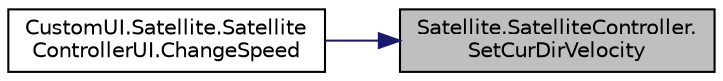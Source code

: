 digraph "Satellite.SatelliteController.SetCurDirVelocity"
{
 // INTERACTIVE_SVG=YES
 // LATEX_PDF_SIZE
  edge [fontname="Helvetica",fontsize="10",labelfontname="Helvetica",labelfontsize="10"];
  node [fontname="Helvetica",fontsize="10",shape=record];
  rankdir="RL";
  Node1 [label="Satellite.SatelliteController.\lSetCurDirVelocity",height=0.2,width=0.4,color="black", fillcolor="grey75", style="filled", fontcolor="black",tooltip="设置速度"];
  Node1 -> Node2 [dir="back",color="midnightblue",fontsize="10",style="solid",fontname="Helvetica"];
  Node2 [label="CustomUI.Satellite.Satellite\lControllerUI.ChangeSpeed",height=0.2,width=0.4,color="black", fillcolor="white", style="filled",URL="$class_custom_u_i_1_1_satellite_1_1_satellite_controller_u_i.html#af7105a204967ce93b7b0f9eaefd0448f",tooltip=" "];
}
